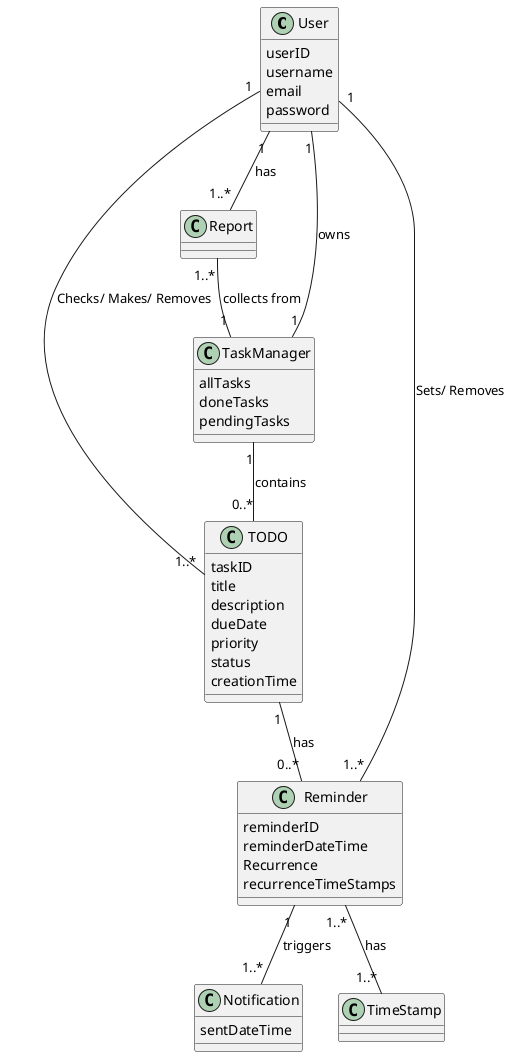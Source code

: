 @startuml


class User {
    userID
    username
    email
    password
}

class TODO {
    taskID
    title
    description
    dueDate
    priority
    status
    creationTime
}

class TaskManager {
 allTasks
 doneTasks
 pendingTasks
}

class Reminder {
    reminderID
    reminderDateTime
    Recurrence
    recurrenceTimeStamps
}

class Notification {
    sentDateTime
}

class Report{

}


User "1" -- "1" TaskManager : owns
TaskManager "1" -- "0..*" TODO : contains
TODO "1" -- "0..*" Reminder : has
Reminder "1" -- "1..*" Notification : triggers
User "1" -- "1..*" TODO : Checks/ Makes/ Removes
User "1" -- "1..*" Reminder : Sets/ Removes
User "1" -- "1..*" Report : has
Report "1..*" -- "1" TaskManager: collects from
Reminder "1..*" -- "1..*" TimeStamp: has

@enduml